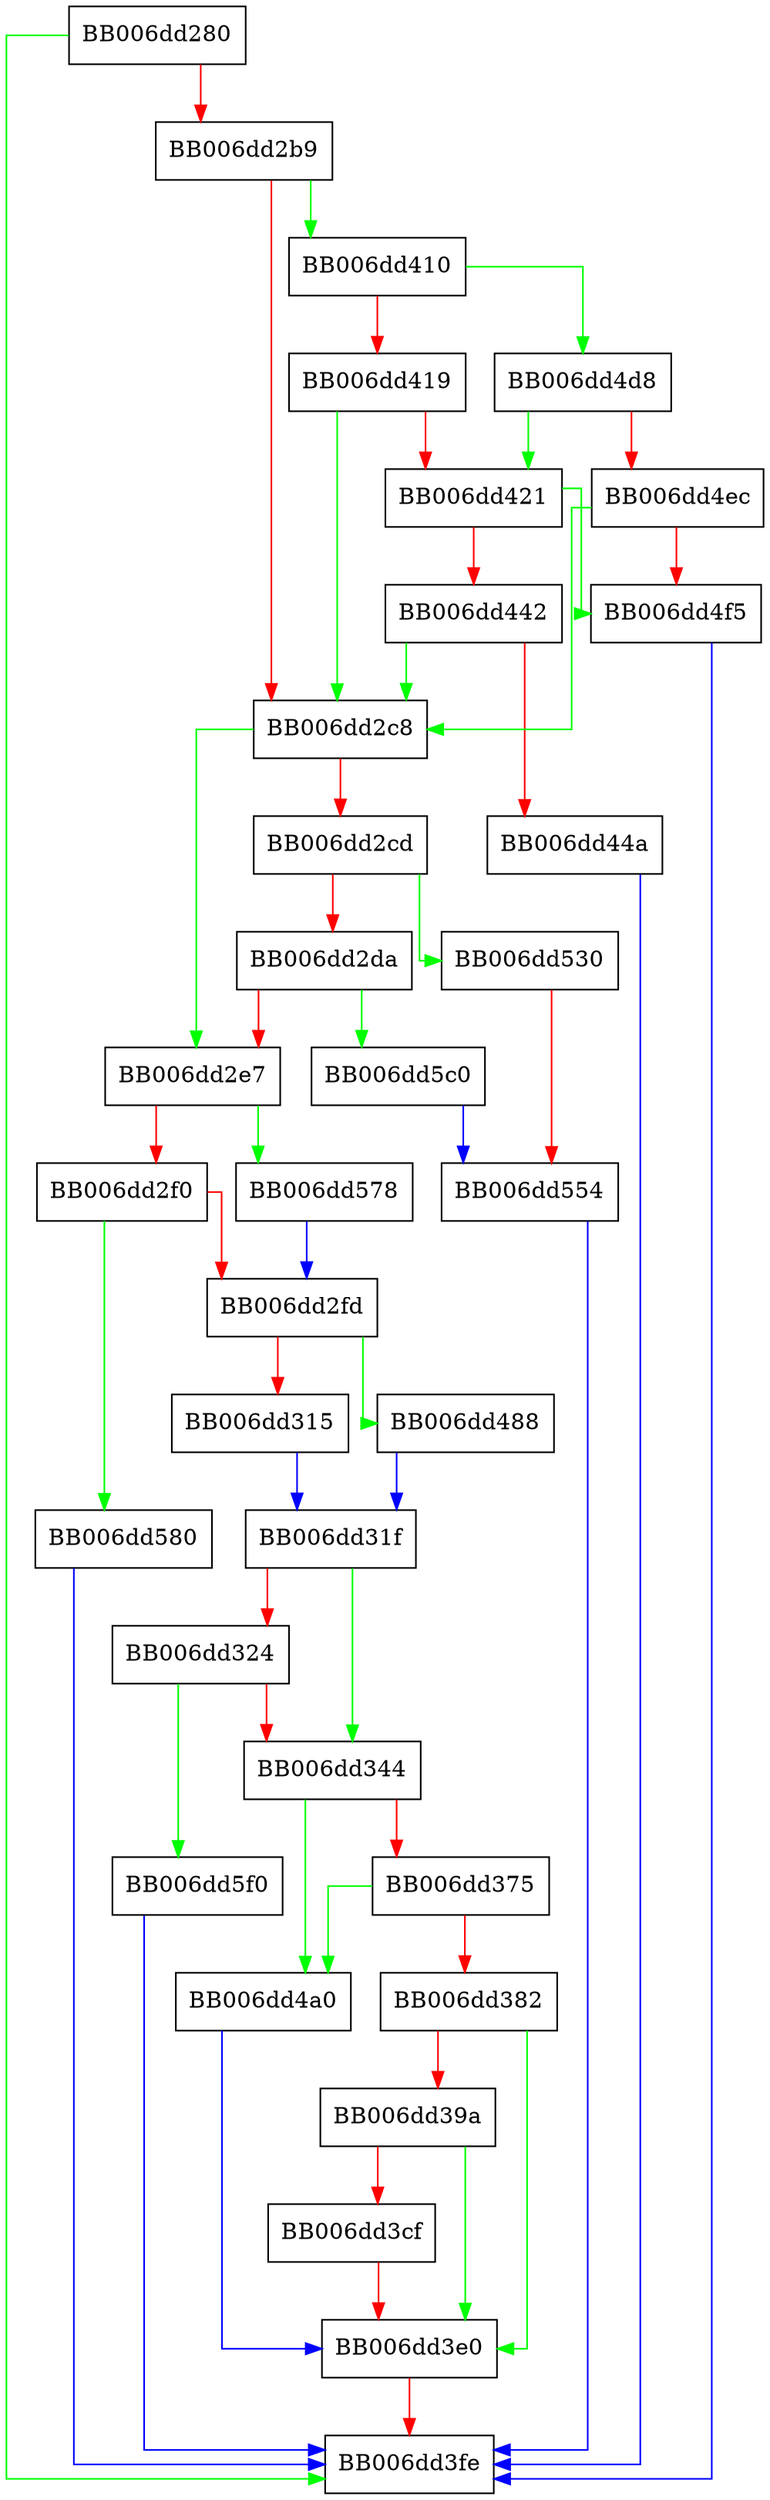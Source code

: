digraph ossl_prov_drbg_reseed_unlocked {
  node [shape="box"];
  graph [splines=ortho];
  BB006dd280 -> BB006dd3fe [color="green"];
  BB006dd280 -> BB006dd2b9 [color="red"];
  BB006dd2b9 -> BB006dd410 [color="green"];
  BB006dd2b9 -> BB006dd2c8 [color="red"];
  BB006dd2c8 -> BB006dd2e7 [color="green"];
  BB006dd2c8 -> BB006dd2cd [color="red"];
  BB006dd2cd -> BB006dd530 [color="green"];
  BB006dd2cd -> BB006dd2da [color="red"];
  BB006dd2da -> BB006dd5c0 [color="green"];
  BB006dd2da -> BB006dd2e7 [color="red"];
  BB006dd2e7 -> BB006dd578 [color="green"];
  BB006dd2e7 -> BB006dd2f0 [color="red"];
  BB006dd2f0 -> BB006dd580 [color="green"];
  BB006dd2f0 -> BB006dd2fd [color="red"];
  BB006dd2fd -> BB006dd488 [color="green"];
  BB006dd2fd -> BB006dd315 [color="red"];
  BB006dd315 -> BB006dd31f [color="blue"];
  BB006dd31f -> BB006dd344 [color="green"];
  BB006dd31f -> BB006dd324 [color="red"];
  BB006dd324 -> BB006dd5f0 [color="green"];
  BB006dd324 -> BB006dd344 [color="red"];
  BB006dd344 -> BB006dd4a0 [color="green"];
  BB006dd344 -> BB006dd375 [color="red"];
  BB006dd375 -> BB006dd4a0 [color="green"];
  BB006dd375 -> BB006dd382 [color="red"];
  BB006dd382 -> BB006dd3e0 [color="green"];
  BB006dd382 -> BB006dd39a [color="red"];
  BB006dd39a -> BB006dd3e0 [color="green"];
  BB006dd39a -> BB006dd3cf [color="red"];
  BB006dd3cf -> BB006dd3e0 [color="red"];
  BB006dd3e0 -> BB006dd3fe [color="red"];
  BB006dd410 -> BB006dd4d8 [color="green"];
  BB006dd410 -> BB006dd419 [color="red"];
  BB006dd419 -> BB006dd2c8 [color="green"];
  BB006dd419 -> BB006dd421 [color="red"];
  BB006dd421 -> BB006dd4f5 [color="green"];
  BB006dd421 -> BB006dd442 [color="red"];
  BB006dd442 -> BB006dd2c8 [color="green"];
  BB006dd442 -> BB006dd44a [color="red"];
  BB006dd44a -> BB006dd3fe [color="blue"];
  BB006dd488 -> BB006dd31f [color="blue"];
  BB006dd4a0 -> BB006dd3e0 [color="blue"];
  BB006dd4d8 -> BB006dd421 [color="green"];
  BB006dd4d8 -> BB006dd4ec [color="red"];
  BB006dd4ec -> BB006dd2c8 [color="green"];
  BB006dd4ec -> BB006dd4f5 [color="red"];
  BB006dd4f5 -> BB006dd3fe [color="blue"];
  BB006dd530 -> BB006dd554 [color="red"];
  BB006dd554 -> BB006dd3fe [color="blue"];
  BB006dd578 -> BB006dd2fd [color="blue"];
  BB006dd580 -> BB006dd3fe [color="blue"];
  BB006dd5c0 -> BB006dd554 [color="blue"];
  BB006dd5f0 -> BB006dd3fe [color="blue"];
}